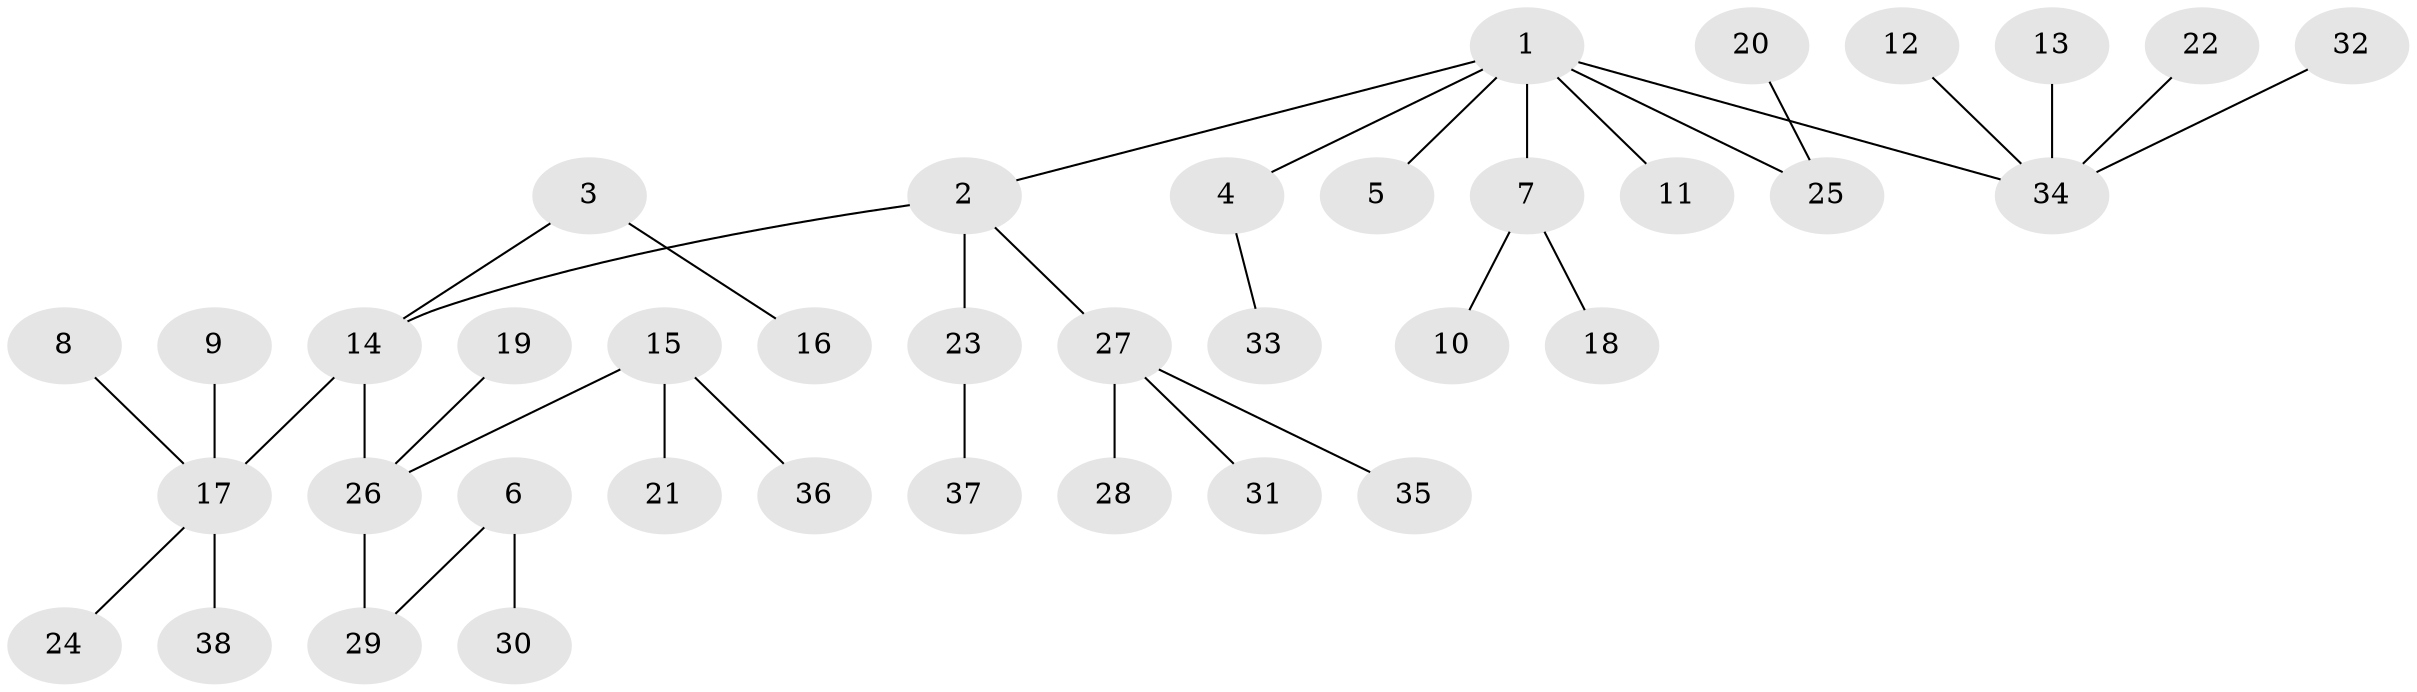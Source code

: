 // original degree distribution, {3: 0.18421052631578946, 5: 0.05263157894736842, 2: 0.25, 4: 0.02631578947368421, 1: 0.47368421052631576, 6: 0.013157894736842105}
// Generated by graph-tools (version 1.1) at 2025/26/03/09/25 03:26:30]
// undirected, 38 vertices, 37 edges
graph export_dot {
graph [start="1"]
  node [color=gray90,style=filled];
  1;
  2;
  3;
  4;
  5;
  6;
  7;
  8;
  9;
  10;
  11;
  12;
  13;
  14;
  15;
  16;
  17;
  18;
  19;
  20;
  21;
  22;
  23;
  24;
  25;
  26;
  27;
  28;
  29;
  30;
  31;
  32;
  33;
  34;
  35;
  36;
  37;
  38;
  1 -- 2 [weight=1.0];
  1 -- 4 [weight=1.0];
  1 -- 5 [weight=1.0];
  1 -- 7 [weight=1.0];
  1 -- 11 [weight=1.0];
  1 -- 25 [weight=1.0];
  1 -- 34 [weight=1.0];
  2 -- 14 [weight=1.0];
  2 -- 23 [weight=1.0];
  2 -- 27 [weight=1.0];
  3 -- 14 [weight=1.0];
  3 -- 16 [weight=1.0];
  4 -- 33 [weight=1.0];
  6 -- 29 [weight=1.0];
  6 -- 30 [weight=1.0];
  7 -- 10 [weight=1.0];
  7 -- 18 [weight=1.0];
  8 -- 17 [weight=1.0];
  9 -- 17 [weight=1.0];
  12 -- 34 [weight=1.0];
  13 -- 34 [weight=1.0];
  14 -- 17 [weight=1.0];
  14 -- 26 [weight=1.0];
  15 -- 21 [weight=1.0];
  15 -- 26 [weight=1.0];
  15 -- 36 [weight=1.0];
  17 -- 24 [weight=1.0];
  17 -- 38 [weight=1.0];
  19 -- 26 [weight=1.0];
  20 -- 25 [weight=1.0];
  22 -- 34 [weight=1.0];
  23 -- 37 [weight=1.0];
  26 -- 29 [weight=1.0];
  27 -- 28 [weight=1.0];
  27 -- 31 [weight=1.0];
  27 -- 35 [weight=1.0];
  32 -- 34 [weight=1.0];
}
